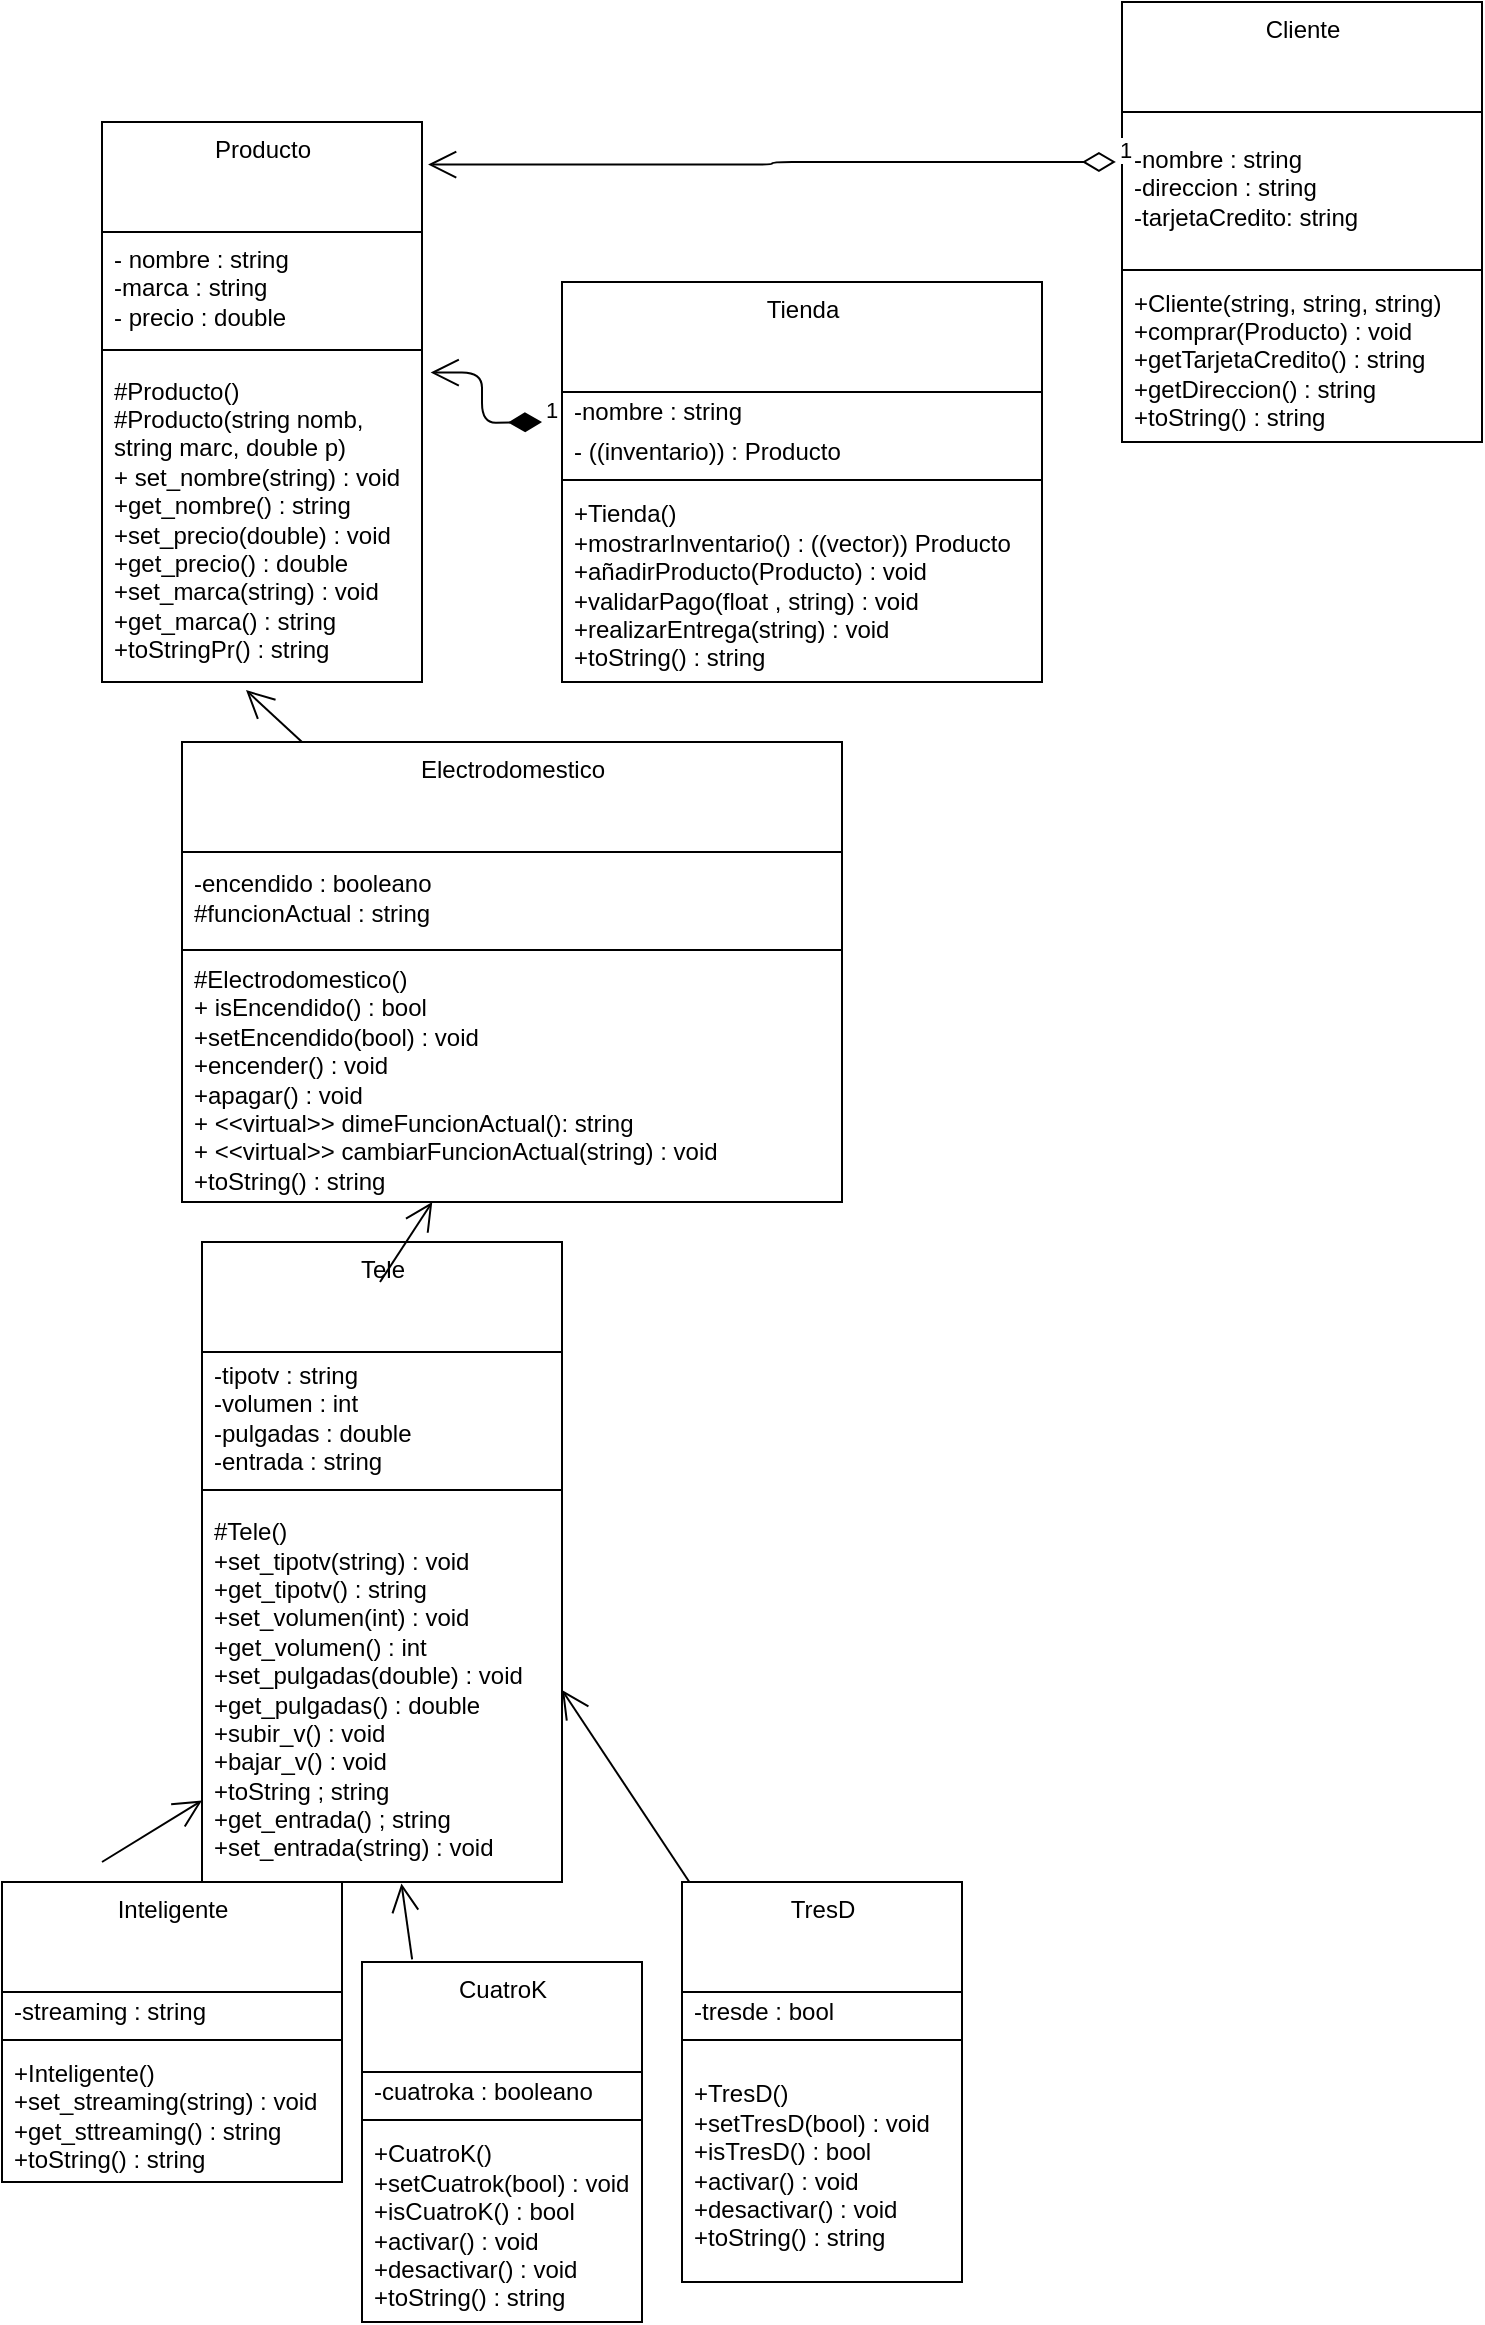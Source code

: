 <mxfile>
    <diagram id="J8T0WZJpPke6p9cKtISh" name="Página-1">
        <mxGraphModel dx="1393" dy="1660" grid="1" gridSize="10" guides="1" tooltips="1" connect="1" arrows="1" fold="1" page="1" pageScale="1" pageWidth="827" pageHeight="1169" math="0" shadow="0">
            <root>
                <mxCell id="0"/>
                <mxCell id="1" parent="0"/>
                <mxCell id="10" value="Tele" style="swimlane;fontStyle=0;align=center;verticalAlign=top;childLayout=stackLayout;horizontal=1;startSize=55;horizontalStack=0;resizeParent=1;resizeParentMax=0;resizeLast=0;collapsible=0;marginBottom=0;html=1;" vertex="1" parent="1">
                    <mxGeometry x="130" y="520" width="180" height="320" as="geometry"/>
                </mxCell>
                <mxCell id="11" value="-tipotv : string&lt;br&gt;-volumen : int&lt;br&gt;-pulgadas : double&lt;br&gt;-entrada : string" style="text;html=1;strokeColor=none;fillColor=none;align=left;verticalAlign=middle;spacingLeft=4;spacingRight=4;overflow=hidden;rotatable=0;points=[[0,0.5],[1,0.5]];portConstraint=eastwest;" vertex="1" parent="10">
                    <mxGeometry y="55" width="180" height="65" as="geometry"/>
                </mxCell>
                <mxCell id="13" value="" style="line;strokeWidth=1;fillColor=none;align=left;verticalAlign=middle;spacingTop=-1;spacingLeft=3;spacingRight=3;rotatable=0;labelPosition=right;points=[];portConstraint=eastwest;" vertex="1" parent="10">
                    <mxGeometry y="120" width="180" height="8" as="geometry"/>
                </mxCell>
                <mxCell id="14" value="#Tele()&lt;br&gt;+set_tipotv(string) : void&lt;br&gt;+get_tipotv() : string&lt;br&gt;+set_volumen(int) : void&lt;br&gt;+get_volumen() : int&lt;br&gt;+set_pulgadas(double) : void&lt;br&gt;+get_pulgadas() : double&lt;br&gt;+subir_v() : void&lt;br&gt;+bajar_v() : void&lt;br&gt;+toString ; string&lt;br&gt;+get_entrada() ; string&lt;br&gt;+set_entrada(string) : void" style="text;html=1;strokeColor=none;fillColor=none;align=left;verticalAlign=middle;spacingLeft=4;spacingRight=4;overflow=hidden;rotatable=0;points=[[0,0.5],[1,0.5]];portConstraint=eastwest;" vertex="1" parent="10">
                    <mxGeometry y="128" width="180" height="192" as="geometry"/>
                </mxCell>
                <mxCell id="15" value="CuatroK" style="swimlane;fontStyle=0;align=center;verticalAlign=top;childLayout=stackLayout;horizontal=1;startSize=55;horizontalStack=0;resizeParent=1;resizeParentMax=0;resizeLast=0;collapsible=0;marginBottom=0;html=1;" vertex="1" parent="1">
                    <mxGeometry x="210" y="880" width="140" height="180" as="geometry"/>
                </mxCell>
                <mxCell id="16" value="-cuatroka : booleano" style="text;html=1;strokeColor=none;fillColor=none;align=left;verticalAlign=middle;spacingLeft=4;spacingRight=4;overflow=hidden;rotatable=0;points=[[0,0.5],[1,0.5]];portConstraint=eastwest;" vertex="1" parent="15">
                    <mxGeometry y="55" width="140" height="20" as="geometry"/>
                </mxCell>
                <mxCell id="18" value="" style="line;strokeWidth=1;fillColor=none;align=left;verticalAlign=middle;spacingTop=-1;spacingLeft=3;spacingRight=3;rotatable=0;labelPosition=right;points=[];portConstraint=eastwest;" vertex="1" parent="15">
                    <mxGeometry y="75" width="140" height="8" as="geometry"/>
                </mxCell>
                <mxCell id="19" value="+CuatroK()&lt;br&gt;+setCuatrok(bool) : void&lt;br&gt;+isCuatroK() : bool&lt;br&gt;+activar() : void&lt;br&gt;+desactivar() : void&lt;br&gt;+toString() : string" style="text;html=1;strokeColor=none;fillColor=none;align=left;verticalAlign=middle;spacingLeft=4;spacingRight=4;overflow=hidden;rotatable=0;points=[[0,0.5],[1,0.5]];portConstraint=eastwest;" vertex="1" parent="15">
                    <mxGeometry y="83" width="140" height="97" as="geometry"/>
                </mxCell>
                <mxCell id="20" value="TresD" style="swimlane;fontStyle=0;align=center;verticalAlign=top;childLayout=stackLayout;horizontal=1;startSize=55;horizontalStack=0;resizeParent=1;resizeParentMax=0;resizeLast=0;collapsible=0;marginBottom=0;html=1;" vertex="1" parent="1">
                    <mxGeometry x="370" y="840" width="140" height="200" as="geometry"/>
                </mxCell>
                <mxCell id="21" value="-tresde : bool" style="text;html=1;strokeColor=none;fillColor=none;align=left;verticalAlign=middle;spacingLeft=4;spacingRight=4;overflow=hidden;rotatable=0;points=[[0,0.5],[1,0.5]];portConstraint=eastwest;" vertex="1" parent="20">
                    <mxGeometry y="55" width="140" height="20" as="geometry"/>
                </mxCell>
                <mxCell id="23" value="" style="line;strokeWidth=1;fillColor=none;align=left;verticalAlign=middle;spacingTop=-1;spacingLeft=3;spacingRight=3;rotatable=0;labelPosition=right;points=[];portConstraint=eastwest;" vertex="1" parent="20">
                    <mxGeometry y="75" width="140" height="8" as="geometry"/>
                </mxCell>
                <mxCell id="24" value="+TresD()&lt;br&gt;+setTresD(bool) : void&lt;br&gt;+isTresD() : bool&lt;br&gt;+activar() : void&lt;br&gt;+desactivar() : void&lt;br&gt;+toString() : string" style="text;html=1;strokeColor=none;fillColor=none;align=left;verticalAlign=middle;spacingLeft=4;spacingRight=4;overflow=hidden;rotatable=0;points=[[0,0.5],[1,0.5]];portConstraint=eastwest;" vertex="1" parent="20">
                    <mxGeometry y="83" width="140" height="117" as="geometry"/>
                </mxCell>
                <mxCell id="25" value="Inteligente" style="swimlane;fontStyle=0;align=center;verticalAlign=top;childLayout=stackLayout;horizontal=1;startSize=55;horizontalStack=0;resizeParent=1;resizeParentMax=0;resizeLast=0;collapsible=0;marginBottom=0;html=1;" vertex="1" parent="1">
                    <mxGeometry x="30" y="840" width="170" height="150" as="geometry"/>
                </mxCell>
                <mxCell id="26" value="-streaming : string" style="text;html=1;strokeColor=none;fillColor=none;align=left;verticalAlign=middle;spacingLeft=4;spacingRight=4;overflow=hidden;rotatable=0;points=[[0,0.5],[1,0.5]];portConstraint=eastwest;" vertex="1" parent="25">
                    <mxGeometry y="55" width="170" height="20" as="geometry"/>
                </mxCell>
                <mxCell id="28" value="" style="line;strokeWidth=1;fillColor=none;align=left;verticalAlign=middle;spacingTop=-1;spacingLeft=3;spacingRight=3;rotatable=0;labelPosition=right;points=[];portConstraint=eastwest;" vertex="1" parent="25">
                    <mxGeometry y="75" width="170" height="8" as="geometry"/>
                </mxCell>
                <mxCell id="29" value="+Inteligente()&lt;br&gt;+set_streaming(string) : void&lt;br&gt;+get_sttreaming() : string&lt;br&gt;+toString() : string" style="text;html=1;strokeColor=none;fillColor=none;align=left;verticalAlign=middle;spacingLeft=4;spacingRight=4;overflow=hidden;rotatable=0;points=[[0,0.5],[1,0.5]];portConstraint=eastwest;" vertex="1" parent="25">
                    <mxGeometry y="83" width="170" height="67" as="geometry"/>
                </mxCell>
                <mxCell id="32" value="" style="endArrow=open;endFill=1;endSize=12;html=1;" edge="1" parent="1" target="14">
                    <mxGeometry width="160" relative="1" as="geometry">
                        <mxPoint x="80" y="830" as="sourcePoint"/>
                        <mxPoint x="90.06" y="702" as="targetPoint"/>
                    </mxGeometry>
                </mxCell>
                <mxCell id="34" value="" style="endArrow=open;endFill=1;endSize=12;html=1;entryX=1;entryY=0.5;entryDx=0;entryDy=0;" edge="1" parent="1" source="20" target="14">
                    <mxGeometry width="160" relative="1" as="geometry">
                        <mxPoint x="390" y="758" as="sourcePoint"/>
                        <mxPoint x="390.06" y="705" as="targetPoint"/>
                    </mxGeometry>
                </mxCell>
                <mxCell id="35" value="Cliente" style="swimlane;fontStyle=0;align=center;verticalAlign=top;childLayout=stackLayout;horizontal=1;startSize=55;horizontalStack=0;resizeParent=1;resizeParentMax=0;resizeLast=0;collapsible=0;marginBottom=0;html=1;" vertex="1" parent="1">
                    <mxGeometry x="590" y="-100" width="180" height="220" as="geometry"/>
                </mxCell>
                <mxCell id="36" value="-nombre : string&lt;br&gt;-direccion : string&lt;br&gt;-tarjetaCredito: string" style="text;html=1;strokeColor=none;fillColor=none;align=left;verticalAlign=middle;spacingLeft=4;spacingRight=4;overflow=hidden;rotatable=0;points=[[0,0.5],[1,0.5]];portConstraint=eastwest;" vertex="1" parent="35">
                    <mxGeometry y="55" width="180" height="75" as="geometry"/>
                </mxCell>
                <mxCell id="38" value="" style="line;strokeWidth=1;fillColor=none;align=left;verticalAlign=middle;spacingTop=-1;spacingLeft=3;spacingRight=3;rotatable=0;labelPosition=right;points=[];portConstraint=eastwest;" vertex="1" parent="35">
                    <mxGeometry y="130" width="180" height="8" as="geometry"/>
                </mxCell>
                <mxCell id="39" value="+Cliente(string, string, string)&lt;br&gt;+comprar(Producto) : void&lt;br&gt;+getTarjetaCredito() : string&lt;br&gt;+getDireccion() : string&lt;br&gt;+toString() : string" style="text;html=1;strokeColor=none;fillColor=none;align=left;verticalAlign=middle;spacingLeft=4;spacingRight=4;overflow=hidden;rotatable=0;points=[[0,0.5],[1,0.5]];portConstraint=eastwest;" vertex="1" parent="35">
                    <mxGeometry y="138" width="180" height="82" as="geometry"/>
                </mxCell>
                <mxCell id="40" value="Producto" style="swimlane;fontStyle=0;align=center;verticalAlign=top;childLayout=stackLayout;horizontal=1;startSize=55;horizontalStack=0;resizeParent=1;resizeParentMax=0;resizeLast=0;collapsible=0;marginBottom=0;html=1;" vertex="1" parent="1">
                    <mxGeometry x="80" y="-40" width="160" height="280" as="geometry"/>
                </mxCell>
                <mxCell id="41" value="- nombre : string&lt;br&gt;-marca : string&lt;br&gt;- precio : double" style="text;html=1;strokeColor=none;fillColor=none;align=left;verticalAlign=middle;spacingLeft=4;spacingRight=4;overflow=hidden;rotatable=0;points=[[0,0.5],[1,0.5]];portConstraint=eastwest;" vertex="1" parent="40">
                    <mxGeometry y="55" width="160" height="55" as="geometry"/>
                </mxCell>
                <mxCell id="43" value="" style="line;strokeWidth=1;fillColor=none;align=left;verticalAlign=middle;spacingTop=-1;spacingLeft=3;spacingRight=3;rotatable=0;labelPosition=right;points=[];portConstraint=eastwest;" vertex="1" parent="40">
                    <mxGeometry y="110" width="160" height="8" as="geometry"/>
                </mxCell>
                <mxCell id="44" value="#Producto()&lt;br&gt;#Producto(string nomb,&lt;br&gt;string marc, double p)&lt;br&gt;+ set_nombre(string) : void&lt;br&gt;+get_nombre() : string&lt;br&gt;+set_precio(double) : void&lt;br&gt;+get_precio() : double&lt;br&gt;+set_marca(string) : void&lt;br&gt;+get_marca() : string&lt;br&gt;+toStringPr() : string" style="text;html=1;strokeColor=none;fillColor=none;align=left;verticalAlign=middle;spacingLeft=4;spacingRight=4;overflow=hidden;rotatable=0;points=[[0,0.5],[1,0.5]];portConstraint=eastwest;" vertex="1" parent="40">
                    <mxGeometry y="118" width="160" height="162" as="geometry"/>
                </mxCell>
                <mxCell id="45" value="Electrodomestico" style="swimlane;fontStyle=0;align=center;verticalAlign=top;childLayout=stackLayout;horizontal=1;startSize=55;horizontalStack=0;resizeParent=1;resizeParentMax=0;resizeLast=0;collapsible=0;marginBottom=0;html=1;" vertex="1" parent="1">
                    <mxGeometry x="120" y="270" width="330" height="230" as="geometry"/>
                </mxCell>
                <mxCell id="57" value="" style="endArrow=open;endFill=1;endSize=12;html=1;entryX=0.45;entryY=1.025;entryDx=0;entryDy=0;entryPerimeter=0;" edge="1" parent="45" target="44">
                    <mxGeometry width="160" relative="1" as="geometry">
                        <mxPoint x="60" as="sourcePoint"/>
                        <mxPoint x="220" as="targetPoint"/>
                    </mxGeometry>
                </mxCell>
                <mxCell id="46" value="-encendido : booleano&lt;br&gt;#funcionActual : string" style="text;html=1;strokeColor=none;fillColor=none;align=left;verticalAlign=middle;spacingLeft=4;spacingRight=4;overflow=hidden;rotatable=0;points=[[0,0.5],[1,0.5]];portConstraint=eastwest;" vertex="1" parent="45">
                    <mxGeometry y="55" width="330" height="45" as="geometry"/>
                </mxCell>
                <mxCell id="48" value="" style="line;strokeWidth=1;fillColor=none;align=left;verticalAlign=middle;spacingTop=-1;spacingLeft=3;spacingRight=3;rotatable=0;labelPosition=right;points=[];portConstraint=eastwest;" vertex="1" parent="45">
                    <mxGeometry y="100" width="330" height="8" as="geometry"/>
                </mxCell>
                <mxCell id="49" value="#Electrodomestico()&lt;br&gt;+ isEncendido() : bool&lt;br&gt;+setEncendido(bool) : void&lt;br&gt;+encender() : void&lt;br&gt;+apagar() : void&lt;br&gt;+ &amp;lt;&amp;lt;virtual&amp;gt;&amp;gt; dimeFuncionActual(): string&lt;br&gt;+ &amp;lt;&amp;lt;virtual&amp;gt;&amp;gt; cambiarFuncionActual(string) : void&lt;br&gt;+toString() : string" style="text;html=1;strokeColor=none;fillColor=none;align=left;verticalAlign=middle;spacingLeft=4;spacingRight=4;overflow=hidden;rotatable=0;points=[[0,0.5],[1,0.5]];portConstraint=eastwest;" vertex="1" parent="45">
                    <mxGeometry y="108" width="330" height="122" as="geometry"/>
                </mxCell>
                <mxCell id="52" value="Tienda" style="swimlane;fontStyle=0;align=center;verticalAlign=top;childLayout=stackLayout;horizontal=1;startSize=55;horizontalStack=0;resizeParent=1;resizeParentMax=0;resizeLast=0;collapsible=0;marginBottom=0;html=1;" vertex="1" parent="1">
                    <mxGeometry x="310" y="40" width="240" height="200" as="geometry"/>
                </mxCell>
                <mxCell id="53" value="-nombre : string" style="text;html=1;strokeColor=none;fillColor=none;align=left;verticalAlign=middle;spacingLeft=4;spacingRight=4;overflow=hidden;rotatable=0;points=[[0,0.5],[1,0.5]];portConstraint=eastwest;" vertex="1" parent="52">
                    <mxGeometry y="55" width="240" height="20" as="geometry"/>
                </mxCell>
                <mxCell id="54" value="- ((inventario)) : Producto" style="text;html=1;strokeColor=none;fillColor=none;align=left;verticalAlign=middle;spacingLeft=4;spacingRight=4;overflow=hidden;rotatable=0;points=[[0,0.5],[1,0.5]];portConstraint=eastwest;" vertex="1" parent="52">
                    <mxGeometry y="75" width="240" height="20" as="geometry"/>
                </mxCell>
                <mxCell id="55" value="" style="line;strokeWidth=1;fillColor=none;align=left;verticalAlign=middle;spacingTop=-1;spacingLeft=3;spacingRight=3;rotatable=0;labelPosition=right;points=[];portConstraint=eastwest;" vertex="1" parent="52">
                    <mxGeometry y="95" width="240" height="8" as="geometry"/>
                </mxCell>
                <mxCell id="56" value="+Tienda()&amp;nbsp;&lt;br&gt;+mostrarInventario() : ((vector)) Producto&amp;nbsp;&lt;br&gt;+añadirProducto(Producto) : void&lt;br&gt;+validarPago(float , string) : void&lt;br&gt;+realizarEntrega(string) : void&lt;br&gt;+toString() : string" style="text;html=1;strokeColor=none;fillColor=none;align=left;verticalAlign=middle;spacingLeft=4;spacingRight=4;overflow=hidden;rotatable=0;points=[[0,0.5],[1,0.5]];portConstraint=eastwest;" vertex="1" parent="52">
                    <mxGeometry y="103" width="240" height="97" as="geometry"/>
                </mxCell>
                <mxCell id="58" value="" style="endArrow=open;endFill=1;endSize=12;html=1;entryX=0.554;entryY=1.004;entryDx=0;entryDy=0;entryPerimeter=0;exitX=0.179;exitY=-0.007;exitDx=0;exitDy=0;exitPerimeter=0;" edge="1" parent="1" source="15" target="14">
                    <mxGeometry width="160" relative="1" as="geometry">
                        <mxPoint x="230" y="850" as="sourcePoint"/>
                        <mxPoint x="280" y="813.929" as="targetPoint"/>
                    </mxGeometry>
                </mxCell>
                <mxCell id="59" value="" style="endArrow=open;endFill=1;endSize=12;html=1;" edge="1" parent="1" target="49">
                    <mxGeometry width="160" relative="1" as="geometry">
                        <mxPoint x="219" y="540" as="sourcePoint"/>
                        <mxPoint x="221" y="504.05" as="targetPoint"/>
                    </mxGeometry>
                </mxCell>
                <mxCell id="60" value="1" style="endArrow=open;html=1;endSize=12;startArrow=diamondThin;startSize=14;startFill=1;edgeStyle=orthogonalEdgeStyle;align=left;verticalAlign=bottom;entryX=1.027;entryY=0.045;entryDx=0;entryDy=0;entryPerimeter=0;" edge="1" parent="1" target="44">
                    <mxGeometry x="-1" y="3" relative="1" as="geometry">
                        <mxPoint x="300" y="110" as="sourcePoint"/>
                        <mxPoint x="460" y="110" as="targetPoint"/>
                    </mxGeometry>
                </mxCell>
                <mxCell id="61" value="1" style="endArrow=open;html=1;endSize=12;startArrow=diamondThin;startSize=14;startFill=0;edgeStyle=orthogonalEdgeStyle;align=left;verticalAlign=bottom;exitX=-0.017;exitY=0.333;exitDx=0;exitDy=0;exitPerimeter=0;entryX=1.019;entryY=0.076;entryDx=0;entryDy=0;entryPerimeter=0;" edge="1" parent="1" source="36" target="40">
                    <mxGeometry x="-1" y="3" relative="1" as="geometry">
                        <mxPoint x="310" y="-110" as="sourcePoint"/>
                        <mxPoint x="470" y="-110" as="targetPoint"/>
                    </mxGeometry>
                </mxCell>
            </root>
        </mxGraphModel>
    </diagram>
</mxfile>